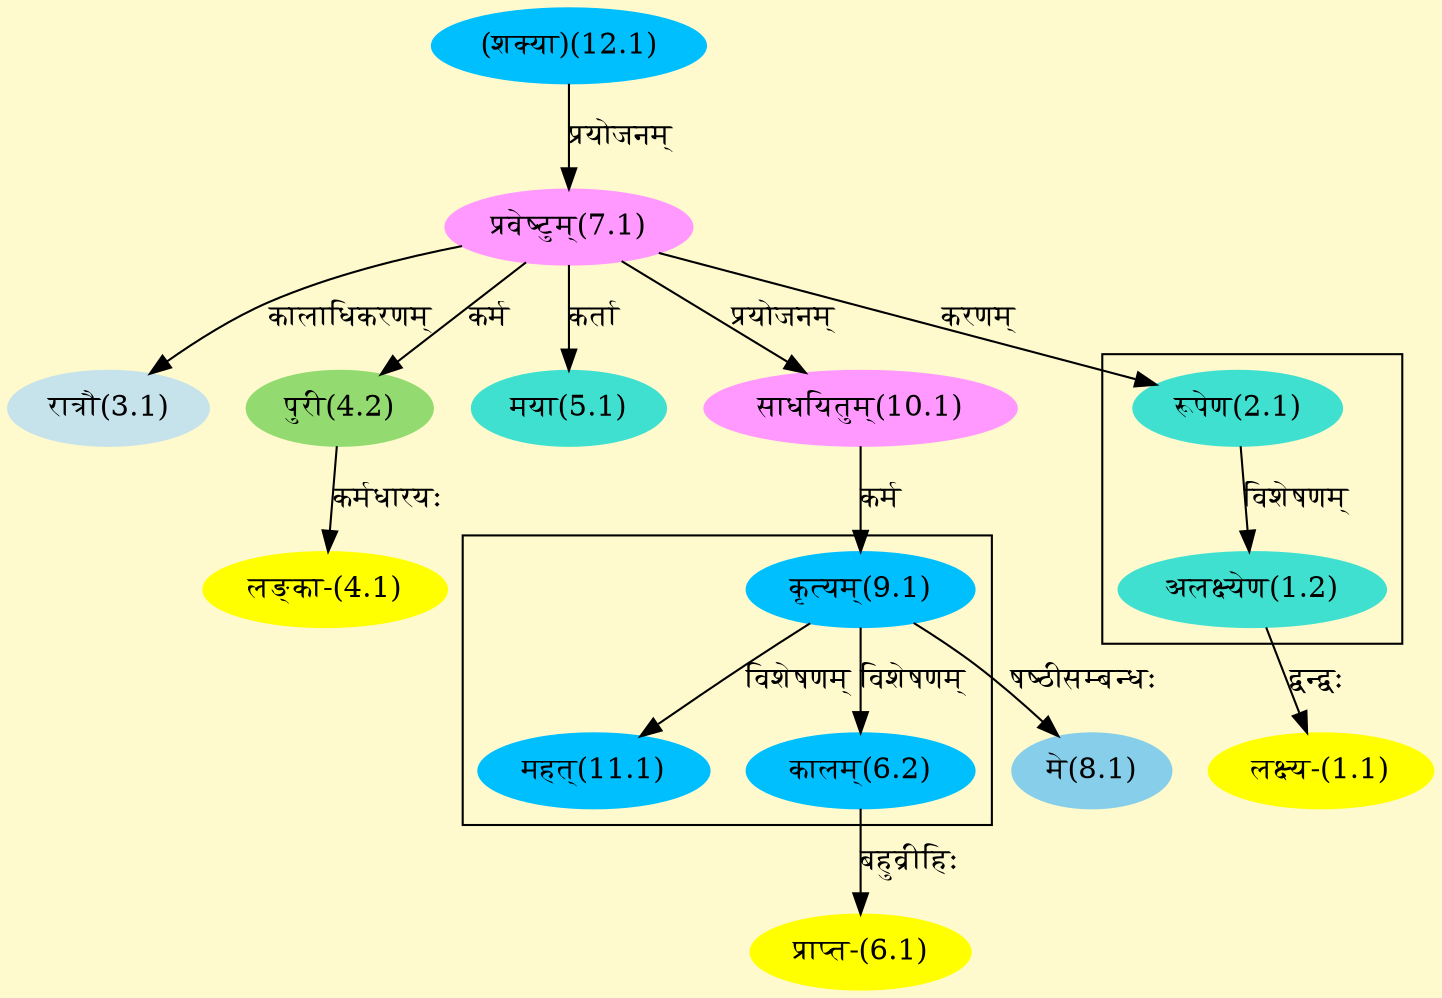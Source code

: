 digraph G{
rankdir=BT;
 compound=true;
 bgcolor="lemonchiffon1";

subgraph cluster_1{
Node1_2 [style=filled, color="#40E0D0" label = "अलक्ष्येण(1.2)"]
Node2_1 [style=filled, color="#40E0D0" label = "रूपेण(2.1)"]

}

subgraph cluster_2{
Node6_2 [style=filled, color="#00BFFF" label = "कालम्(6.2)"]
Node9_1 [style=filled, color="#00BFFF" label = "कृत्यम्(9.1)"]
Node11_1 [style=filled, color="#00BFFF" label = "महत्(11.1)"]

}
Node1_1 [style=filled, color="#FFFF00" label = "लक्ष्य-(1.1)"]
Node1_2 [style=filled, color="#40E0D0" label = "अलक्ष्येण(1.2)"]
Node2_1 [style=filled, color="#40E0D0" label = "रूपेण(2.1)"]
Node7_1 [style=filled, color="#FF99FF" label = "प्रवेष्टुम्(7.1)"]
Node3_1 [style=filled, color="#C6E2EB" label = "रात्रौ(3.1)"]
Node4_1 [style=filled, color="#FFFF00" label = "लङ्का-(4.1)"]
Node4_2 [style=filled, color="#93DB70" label = "पुरी(4.2)"]
Node5_1 [style=filled, color="#40E0D0" label = "मया(5.1)"]
Node6_1 [style=filled, color="#FFFF00" label = "प्राप्त-(6.1)"]
Node6_2 [style=filled, color="#00BFFF" label = "कालम्(6.2)"]
Node12_1 [style=filled, color="#00BFFF" label = "(शक्या)(12.1)"]
Node8_1 [style=filled, color="#87CEEB" label = "मे(8.1)"]
Node9_1 [style=filled, color="#00BFFF" label = "कृत्यम्(9.1)"]
Node10_1 [style=filled, color="#FF99FF" label = "साधयितुम्(10.1)"]
/* Start of Relations section */

Node1_1 -> Node1_2 [  label="द्वन्द्वः"  dir="back" ]
Node1_2 -> Node2_1 [  label="विशेषणम्"  dir="back" ]
Node2_1 -> Node7_1 [  label="करणम्"  dir="back" ]
Node3_1 -> Node7_1 [  label="कालाधिकरणम्"  dir="back" ]
Node4_1 -> Node4_2 [  label="कर्मधारयः"  dir="back" ]
Node4_2 -> Node7_1 [  label="कर्म"  dir="back" ]
Node5_1 -> Node7_1 [  label="कर्ता"  dir="back" ]
Node6_1 -> Node6_2 [  label="बहुव्रीहिः"  dir="back" ]
Node6_2 -> Node9_1 [  label="विशेषणम्"  dir="back" ]
Node7_1 -> Node12_1 [  label="प्रयोजनम्"  dir="back" ]
Node8_1 -> Node9_1 [  label="षष्ठीसम्बन्धः"  dir="back" ]
Node9_1 -> Node10_1 [  label="कर्म"  dir="back" ]
Node10_1 -> Node7_1 [  label="प्रयोजनम्"  dir="back" ]
Node11_1 -> Node9_1 [  label="विशेषणम्"  dir="back" ]
}
